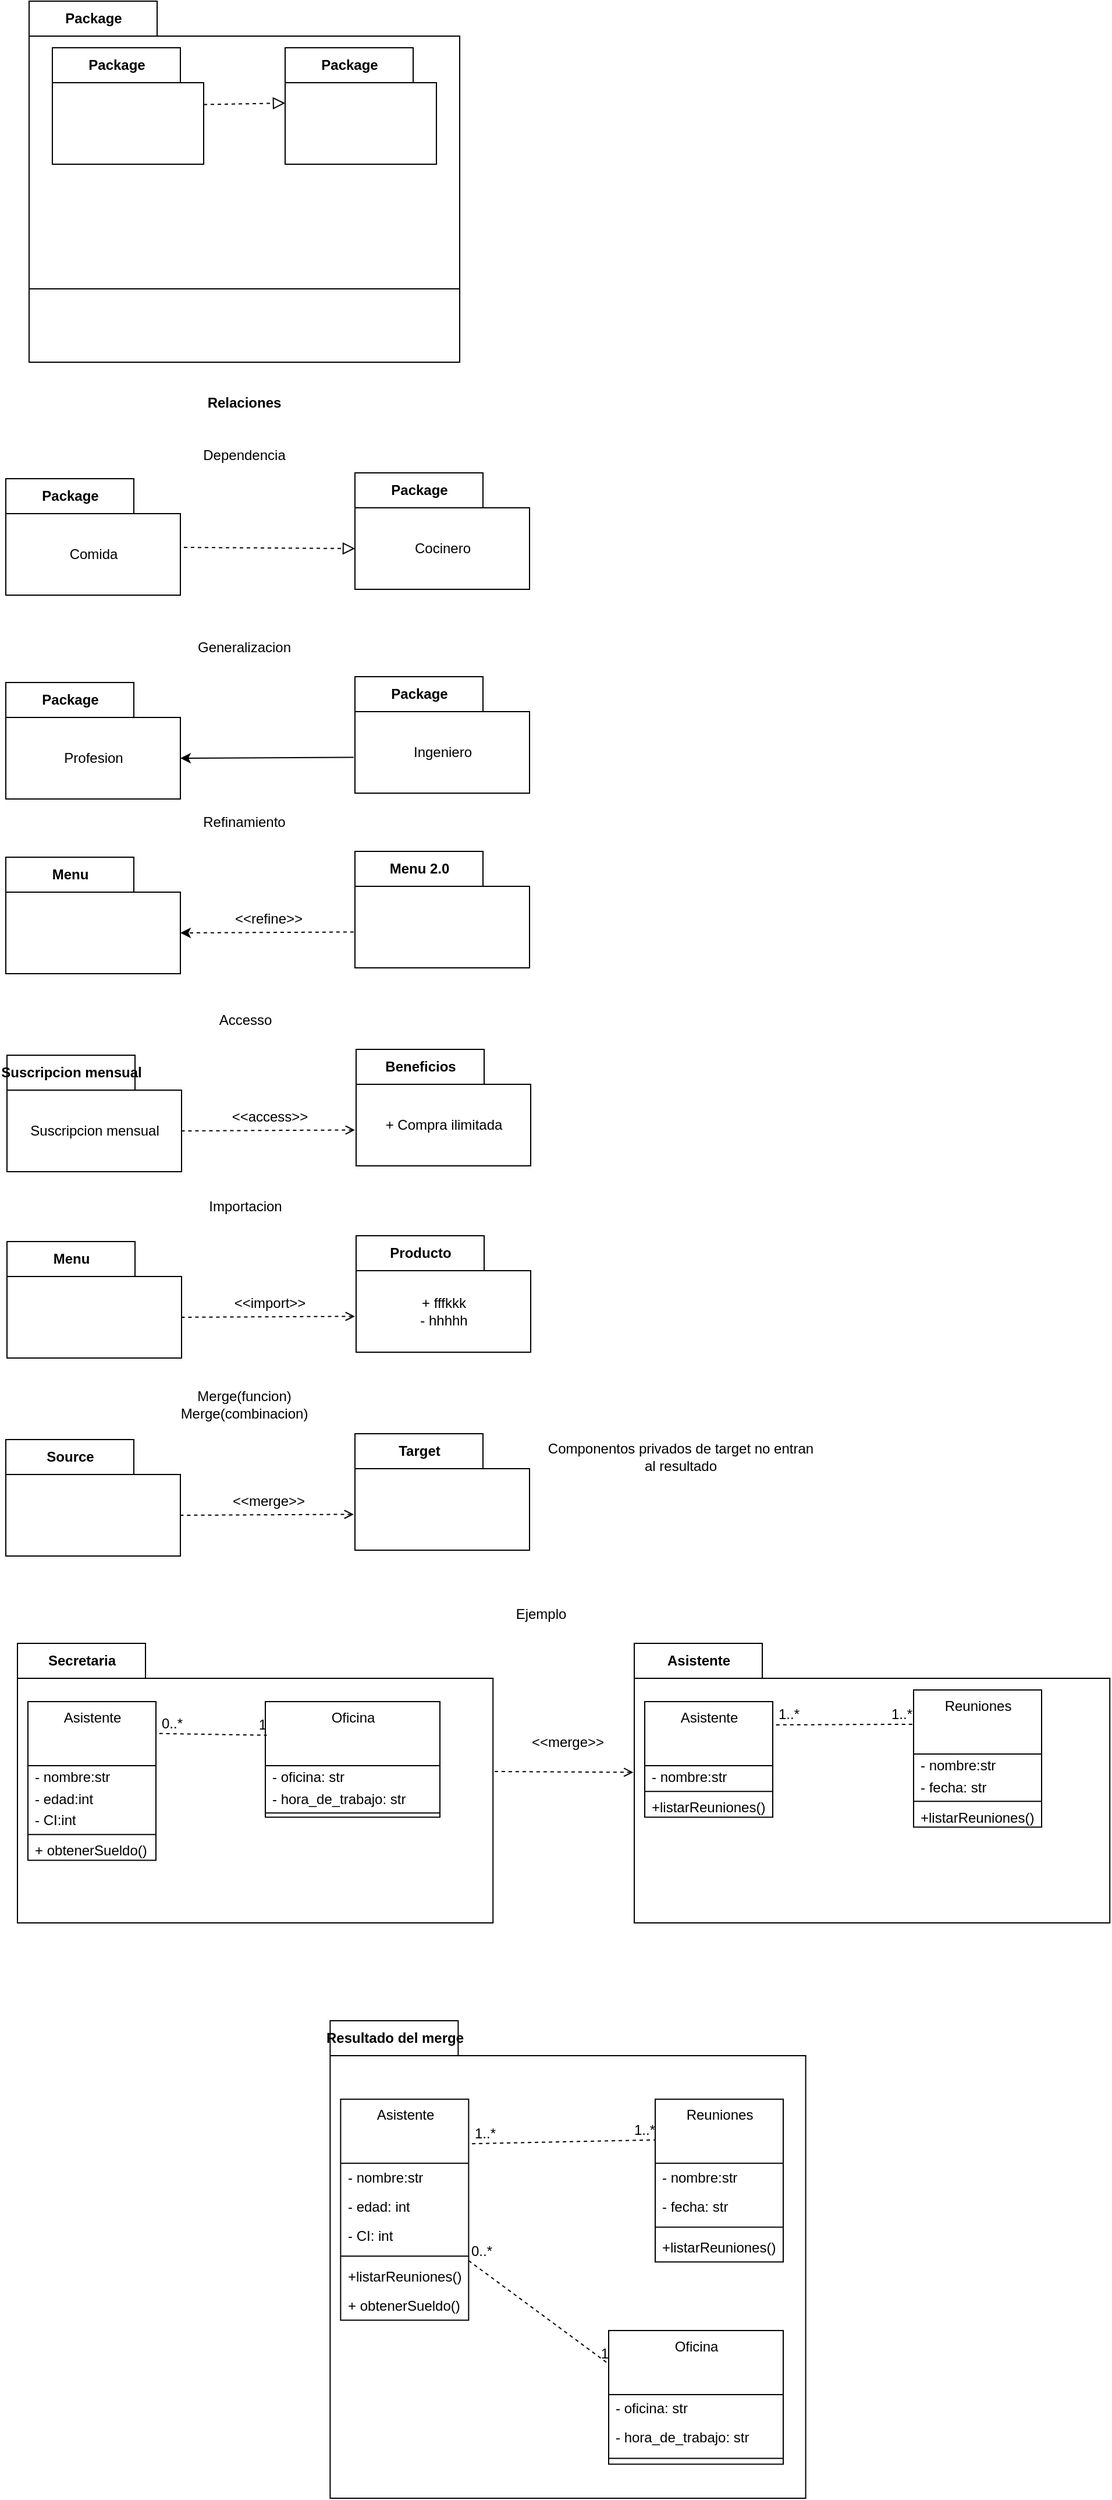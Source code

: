 <mxfile>
    <diagram id="7uJ6zBn5PQS6PCVZArLe" name="Page-1">
        <mxGraphModel dx="1143" dy="1100" grid="1" gridSize="10" guides="1" tooltips="1" connect="1" arrows="1" fold="1" page="1" pageScale="1" pageWidth="827" pageHeight="1169" background="#ffffff" math="0" shadow="0">
            <root>
                <mxCell id="0"/>
                <mxCell id="1" parent="0"/>
                <mxCell id="2" value="Package" style="shape=folder;fontStyle=1;tabWidth=110;tabHeight=30;tabPosition=left;html=1;boundedLbl=1;labelInHeader=1;container=1;collapsible=0;fillColor=#FFFFFF;fontColor=#000000;strokeColor=#000000;" vertex="1" parent="1">
                    <mxGeometry x="60" y="20" width="370" height="310" as="geometry"/>
                </mxCell>
                <mxCell id="3" value="" style="html=1;strokeColor=#000000;resizeWidth=1;resizeHeight=1;fillColor=none;part=1;connectable=0;allowArrows=0;deletable=0;" vertex="1" parent="2">
                    <mxGeometry width="370.0" height="217" relative="1" as="geometry">
                        <mxPoint y="30" as="offset"/>
                    </mxGeometry>
                </mxCell>
                <mxCell id="4" value="Package" style="shape=folder;fontStyle=1;tabWidth=110;tabHeight=30;tabPosition=left;html=1;boundedLbl=1;labelInHeader=1;container=1;collapsible=0;fillColor=#FFFFFF;fontColor=#000000;strokeColor=#000000;" vertex="1" parent="2">
                    <mxGeometry x="20" y="40" width="130" height="100" as="geometry"/>
                </mxCell>
                <mxCell id="5" value="" style="html=1;strokeColor=#000000;resizeWidth=1;resizeHeight=1;fillColor=none;part=1;connectable=0;allowArrows=0;deletable=0;" vertex="1" parent="4">
                    <mxGeometry width="130.0" height="70" relative="1" as="geometry">
                        <mxPoint y="30" as="offset"/>
                    </mxGeometry>
                </mxCell>
                <mxCell id="6" value="Package" style="shape=folder;fontStyle=1;tabWidth=110;tabHeight=30;tabPosition=left;html=1;boundedLbl=1;labelInHeader=1;container=1;collapsible=0;fillColor=#FFFFFF;fontColor=#000000;strokeColor=#000000;" vertex="1" parent="2">
                    <mxGeometry x="220" y="40" width="130" height="100" as="geometry"/>
                </mxCell>
                <mxCell id="7" value="" style="html=1;strokeColor=#000000;resizeWidth=1;resizeHeight=1;fillColor=none;part=1;connectable=0;allowArrows=0;deletable=0;" vertex="1" parent="6">
                    <mxGeometry width="130.0" height="70" relative="1" as="geometry">
                        <mxPoint y="30" as="offset"/>
                    </mxGeometry>
                </mxCell>
                <mxCell id="10" value="" style="endArrow=block;startArrow=none;endFill=0;startFill=0;endSize=8;html=1;verticalAlign=bottom;dashed=1;labelBackgroundColor=none;fontColor=#000000;strokeColor=#000000;entryX=0;entryY=0;entryDx=0;entryDy=47.5;entryPerimeter=0;" edge="1" parent="2" source="4" target="6">
                    <mxGeometry width="160" relative="1" as="geometry">
                        <mxPoint x="240" y="260" as="sourcePoint"/>
                        <mxPoint x="400" y="260" as="targetPoint"/>
                    </mxGeometry>
                </mxCell>
                <mxCell id="18" value="Relaciones" style="text;html=1;strokeColor=none;fillColor=none;align=center;verticalAlign=middle;whiteSpace=wrap;rounded=0;fontColor=#000000;fontStyle=1" vertex="1" parent="1">
                    <mxGeometry x="215" y="350" width="60" height="30" as="geometry"/>
                </mxCell>
                <mxCell id="20" value="Dependencia" style="text;html=1;strokeColor=none;fillColor=none;align=center;verticalAlign=middle;whiteSpace=wrap;rounded=0;fontColor=#000000;" vertex="1" parent="1">
                    <mxGeometry x="215" y="395" width="60" height="30" as="geometry"/>
                </mxCell>
                <mxCell id="21" value="Package" style="shape=folder;fontStyle=1;tabWidth=110;tabHeight=30;tabPosition=left;html=1;boundedLbl=1;labelInHeader=1;container=1;collapsible=0;strokeColor=#000000;fontColor=#000000;fillColor=#FFFFFF;" vertex="1" parent="1">
                    <mxGeometry x="40" y="430" width="150" height="100" as="geometry"/>
                </mxCell>
                <mxCell id="22" value="Comida" style="html=1;strokeColor=none;resizeWidth=1;resizeHeight=1;fillColor=none;part=1;connectable=0;allowArrows=0;deletable=0;fontColor=#000000;" vertex="1" parent="21">
                    <mxGeometry width="150" height="70" relative="1" as="geometry">
                        <mxPoint y="30" as="offset"/>
                    </mxGeometry>
                </mxCell>
                <mxCell id="23" value="Package" style="shape=folder;fontStyle=1;tabWidth=110;tabHeight=30;tabPosition=left;html=1;boundedLbl=1;labelInHeader=1;container=1;collapsible=0;strokeColor=#000000;fontColor=#000000;fillColor=#FFFFFF;" vertex="1" parent="1">
                    <mxGeometry x="340" y="425" width="150" height="100" as="geometry"/>
                </mxCell>
                <mxCell id="24" value="Cocinero" style="html=1;strokeColor=none;resizeWidth=1;resizeHeight=1;fillColor=none;part=1;connectable=0;allowArrows=0;deletable=0;fontColor=#000000;" vertex="1" parent="23">
                    <mxGeometry width="150" height="70" relative="1" as="geometry">
                        <mxPoint y="30" as="offset"/>
                    </mxGeometry>
                </mxCell>
                <mxCell id="25" value="" style="endArrow=block;startArrow=none;endFill=0;startFill=0;endSize=8;html=1;verticalAlign=bottom;dashed=1;labelBackgroundColor=none;fontColor=#000000;strokeColor=#000000;entryX=0;entryY=0;entryDx=0;entryDy=65;entryPerimeter=0;exitX=1.02;exitY=0.59;exitDx=0;exitDy=0;exitPerimeter=0;" edge="1" parent="1" source="21" target="23">
                    <mxGeometry width="160" relative="1" as="geometry">
                        <mxPoint x="220" y="118.796" as="sourcePoint"/>
                        <mxPoint x="290" y="117.5" as="targetPoint"/>
                    </mxGeometry>
                </mxCell>
                <mxCell id="26" value="Package" style="shape=folder;fontStyle=1;tabWidth=110;tabHeight=30;tabPosition=left;html=1;boundedLbl=1;labelInHeader=1;container=1;collapsible=0;strokeColor=#000000;fontColor=#000000;fillColor=#FFFFFF;" vertex="1" parent="1">
                    <mxGeometry x="40" y="605" width="150" height="100" as="geometry"/>
                </mxCell>
                <mxCell id="27" value="Profesion" style="html=1;strokeColor=none;resizeWidth=1;resizeHeight=1;fillColor=none;part=1;connectable=0;allowArrows=0;deletable=0;fontColor=#000000;" vertex="1" parent="26">
                    <mxGeometry width="150" height="70" relative="1" as="geometry">
                        <mxPoint y="30" as="offset"/>
                    </mxGeometry>
                </mxCell>
                <mxCell id="28" value="Package" style="shape=folder;fontStyle=1;tabWidth=110;tabHeight=30;tabPosition=left;html=1;boundedLbl=1;labelInHeader=1;container=1;collapsible=0;strokeColor=#000000;fontColor=#000000;fillColor=#FFFFFF;" vertex="1" parent="1">
                    <mxGeometry x="340" y="600" width="150" height="100" as="geometry"/>
                </mxCell>
                <mxCell id="29" value="Ingeniero" style="html=1;strokeColor=none;resizeWidth=1;resizeHeight=1;fillColor=none;part=1;connectable=0;allowArrows=0;deletable=0;fontColor=#000000;" vertex="1" parent="28">
                    <mxGeometry width="150" height="70" relative="1" as="geometry">
                        <mxPoint y="30" as="offset"/>
                    </mxGeometry>
                </mxCell>
                <mxCell id="31" value="Generalizacion" style="text;html=1;strokeColor=none;fillColor=none;align=center;verticalAlign=middle;whiteSpace=wrap;rounded=0;fontColor=#000000;" vertex="1" parent="1">
                    <mxGeometry x="215" y="560" width="60" height="30" as="geometry"/>
                </mxCell>
                <mxCell id="32" value="" style="endArrow=classic;html=1;strokeColor=#000000;fontColor=#000000;entryX=0;entryY=0;entryDx=150;entryDy=65;entryPerimeter=0;exitX=-0.007;exitY=0.692;exitDx=0;exitDy=0;exitPerimeter=0;endFill=1;" edge="1" parent="1" source="28" target="26">
                    <mxGeometry width="50" height="50" relative="1" as="geometry">
                        <mxPoint x="260" y="790" as="sourcePoint"/>
                        <mxPoint x="310" y="740" as="targetPoint"/>
                    </mxGeometry>
                </mxCell>
                <mxCell id="33" value="Menu" style="shape=folder;fontStyle=1;tabWidth=110;tabHeight=30;tabPosition=left;html=1;boundedLbl=1;labelInHeader=1;container=1;collapsible=0;strokeColor=#000000;fontColor=#000000;fillColor=#FFFFFF;" vertex="1" parent="1">
                    <mxGeometry x="40" y="755" width="150" height="100" as="geometry"/>
                </mxCell>
                <mxCell id="34" value="" style="html=1;strokeColor=none;resizeWidth=1;resizeHeight=1;fillColor=none;part=1;connectable=0;allowArrows=0;deletable=0;fontColor=#000000;" vertex="1" parent="33">
                    <mxGeometry width="150" height="70" relative="1" as="geometry">
                        <mxPoint y="30" as="offset"/>
                    </mxGeometry>
                </mxCell>
                <mxCell id="35" value="Menu 2.0" style="shape=folder;fontStyle=1;tabWidth=110;tabHeight=30;tabPosition=left;html=1;boundedLbl=1;labelInHeader=1;container=1;collapsible=0;strokeColor=#000000;fontColor=#000000;fillColor=#FFFFFF;" vertex="1" parent="1">
                    <mxGeometry x="340" y="750" width="150" height="100" as="geometry"/>
                </mxCell>
                <mxCell id="36" value="" style="html=1;strokeColor=none;resizeWidth=1;resizeHeight=1;fillColor=none;part=1;connectable=0;allowArrows=0;deletable=0;fontColor=#000000;" vertex="1" parent="35">
                    <mxGeometry width="150" height="70" relative="1" as="geometry">
                        <mxPoint y="30" as="offset"/>
                    </mxGeometry>
                </mxCell>
                <mxCell id="37" value="Refinamiento" style="text;html=1;strokeColor=none;fillColor=none;align=center;verticalAlign=middle;whiteSpace=wrap;rounded=0;fontColor=#000000;" vertex="1" parent="1">
                    <mxGeometry x="215" y="710" width="60" height="30" as="geometry"/>
                </mxCell>
                <mxCell id="38" value="" style="endArrow=classic;html=1;strokeColor=#000000;fontColor=#000000;entryX=0;entryY=0;entryDx=150;entryDy=65;entryPerimeter=0;exitX=-0.007;exitY=0.692;exitDx=0;exitDy=0;exitPerimeter=0;endFill=1;dashed=1;" edge="1" parent="1" source="35" target="33">
                    <mxGeometry width="50" height="50" relative="1" as="geometry">
                        <mxPoint x="260" y="940" as="sourcePoint"/>
                        <mxPoint x="310" y="890" as="targetPoint"/>
                    </mxGeometry>
                </mxCell>
                <mxCell id="39" value="&amp;lt;&amp;lt;refine&amp;gt;&amp;gt;" style="text;html=1;strokeColor=none;fillColor=none;align=center;verticalAlign=middle;whiteSpace=wrap;rounded=0;fontColor=#000000;" vertex="1" parent="1">
                    <mxGeometry x="236" y="793" width="60" height="30" as="geometry"/>
                </mxCell>
                <mxCell id="40" value="Suscripcion mensual" style="shape=folder;fontStyle=1;tabWidth=110;tabHeight=30;tabPosition=left;html=1;boundedLbl=1;labelInHeader=1;container=1;collapsible=0;strokeColor=#000000;fontColor=#000000;fillColor=#FFFFFF;" vertex="1" parent="1">
                    <mxGeometry x="41" y="925" width="150" height="100" as="geometry"/>
                </mxCell>
                <mxCell id="41" value="Suscripcion mensual" style="html=1;strokeColor=none;resizeWidth=1;resizeHeight=1;fillColor=none;part=1;connectable=0;allowArrows=0;deletable=0;fontColor=#000000;" vertex="1" parent="40">
                    <mxGeometry width="150" height="70" relative="1" as="geometry">
                        <mxPoint y="30" as="offset"/>
                    </mxGeometry>
                </mxCell>
                <mxCell id="42" value="Beneficios" style="shape=folder;fontStyle=1;tabWidth=110;tabHeight=30;tabPosition=left;html=1;boundedLbl=1;labelInHeader=1;container=1;collapsible=0;strokeColor=#000000;fontColor=#000000;fillColor=#FFFFFF;" vertex="1" parent="1">
                    <mxGeometry x="341" y="920" width="150" height="100" as="geometry"/>
                </mxCell>
                <mxCell id="43" value="+ Compra ilimitada" style="html=1;strokeColor=none;resizeWidth=1;resizeHeight=1;fillColor=none;part=1;connectable=0;allowArrows=0;deletable=0;fontColor=#000000;" vertex="1" parent="42">
                    <mxGeometry width="150" height="70" relative="1" as="geometry">
                        <mxPoint y="30" as="offset"/>
                    </mxGeometry>
                </mxCell>
                <mxCell id="44" value="Accesso" style="text;html=1;strokeColor=none;fillColor=none;align=center;verticalAlign=middle;whiteSpace=wrap;rounded=0;fontColor=#000000;" vertex="1" parent="1">
                    <mxGeometry x="216" y="880" width="60" height="30" as="geometry"/>
                </mxCell>
                <mxCell id="45" value="" style="endArrow=none;html=1;strokeColor=#000000;fontColor=#000000;entryX=0;entryY=0;entryDx=150;entryDy=65;entryPerimeter=0;exitX=-0.007;exitY=0.692;exitDx=0;exitDy=0;exitPerimeter=0;endFill=0;dashed=1;startArrow=open;startFill=0;" edge="1" parent="1" source="42" target="40">
                    <mxGeometry width="50" height="50" relative="1" as="geometry">
                        <mxPoint x="261" y="1110" as="sourcePoint"/>
                        <mxPoint x="311" y="1060" as="targetPoint"/>
                    </mxGeometry>
                </mxCell>
                <mxCell id="46" value="&amp;lt;&amp;lt;access&amp;gt;&amp;gt;" style="text;html=1;strokeColor=none;fillColor=none;align=center;verticalAlign=middle;whiteSpace=wrap;rounded=0;fontColor=#000000;" vertex="1" parent="1">
                    <mxGeometry x="237" y="963" width="60" height="30" as="geometry"/>
                </mxCell>
                <mxCell id="49" value="Menu" style="shape=folder;fontStyle=1;tabWidth=110;tabHeight=30;tabPosition=left;html=1;boundedLbl=1;labelInHeader=1;container=1;collapsible=0;strokeColor=#000000;fontColor=#000000;fillColor=#FFFFFF;" vertex="1" parent="1">
                    <mxGeometry x="41" y="1085" width="150" height="100" as="geometry"/>
                </mxCell>
                <mxCell id="50" value="" style="html=1;strokeColor=none;resizeWidth=1;resizeHeight=1;fillColor=none;part=1;connectable=0;allowArrows=0;deletable=0;fontColor=#000000;" vertex="1" parent="49">
                    <mxGeometry width="150" height="70" relative="1" as="geometry">
                        <mxPoint y="30" as="offset"/>
                    </mxGeometry>
                </mxCell>
                <mxCell id="51" value="Producto" style="shape=folder;fontStyle=1;tabWidth=110;tabHeight=30;tabPosition=left;html=1;boundedLbl=1;labelInHeader=1;container=1;collapsible=0;strokeColor=#000000;fontColor=#000000;fillColor=#FFFFFF;" vertex="1" parent="1">
                    <mxGeometry x="341" y="1080" width="150" height="100" as="geometry"/>
                </mxCell>
                <mxCell id="52" value="+ fffkkk&lt;br&gt;- hhhhh" style="html=1;strokeColor=none;resizeWidth=1;resizeHeight=1;fillColor=none;part=1;connectable=0;allowArrows=0;deletable=0;fontColor=#000000;" vertex="1" parent="51">
                    <mxGeometry width="150" height="70" relative="1" as="geometry">
                        <mxPoint y="30" as="offset"/>
                    </mxGeometry>
                </mxCell>
                <mxCell id="53" value="Importacion" style="text;html=1;strokeColor=none;fillColor=none;align=center;verticalAlign=middle;whiteSpace=wrap;rounded=0;fontColor=#000000;" vertex="1" parent="1">
                    <mxGeometry x="216" y="1040" width="60" height="30" as="geometry"/>
                </mxCell>
                <mxCell id="54" value="" style="endArrow=none;html=1;strokeColor=#000000;fontColor=#000000;entryX=0;entryY=0;entryDx=150;entryDy=65;entryPerimeter=0;exitX=-0.007;exitY=0.692;exitDx=0;exitDy=0;exitPerimeter=0;endFill=0;dashed=1;startArrow=open;startFill=0;" edge="1" parent="1" source="51" target="49">
                    <mxGeometry width="50" height="50" relative="1" as="geometry">
                        <mxPoint x="261" y="1270" as="sourcePoint"/>
                        <mxPoint x="311" y="1220" as="targetPoint"/>
                    </mxGeometry>
                </mxCell>
                <mxCell id="55" value="&amp;lt;&amp;lt;import&amp;gt;&amp;gt;" style="text;html=1;strokeColor=none;fillColor=none;align=center;verticalAlign=middle;whiteSpace=wrap;rounded=0;fontColor=#000000;" vertex="1" parent="1">
                    <mxGeometry x="237" y="1123" width="60" height="30" as="geometry"/>
                </mxCell>
                <mxCell id="56" value="Source" style="shape=folder;fontStyle=1;tabWidth=110;tabHeight=30;tabPosition=left;html=1;boundedLbl=1;labelInHeader=1;container=1;collapsible=0;strokeColor=#000000;fontColor=#000000;fillColor=#FFFFFF;" vertex="1" parent="1">
                    <mxGeometry x="40" y="1255" width="150" height="100" as="geometry"/>
                </mxCell>
                <mxCell id="57" value="" style="html=1;strokeColor=none;resizeWidth=1;resizeHeight=1;fillColor=none;part=1;connectable=0;allowArrows=0;deletable=0;fontColor=#000000;" vertex="1" parent="56">
                    <mxGeometry width="150" height="70" relative="1" as="geometry">
                        <mxPoint y="30" as="offset"/>
                    </mxGeometry>
                </mxCell>
                <mxCell id="58" value="Target" style="shape=folder;fontStyle=1;tabWidth=110;tabHeight=30;tabPosition=left;html=1;boundedLbl=1;labelInHeader=1;container=1;collapsible=0;strokeColor=#000000;fontColor=#000000;fillColor=#FFFFFF;" vertex="1" parent="1">
                    <mxGeometry x="340" y="1250" width="150" height="100" as="geometry"/>
                </mxCell>
                <mxCell id="59" value="" style="html=1;strokeColor=none;resizeWidth=1;resizeHeight=1;fillColor=none;part=1;connectable=0;allowArrows=0;deletable=0;fontColor=#000000;" vertex="1" parent="58">
                    <mxGeometry width="150" height="70" relative="1" as="geometry">
                        <mxPoint y="30" as="offset"/>
                    </mxGeometry>
                </mxCell>
                <mxCell id="60" value="Merge(funcion)&lt;br&gt;Merge(combinacion)" style="text;html=1;strokeColor=none;fillColor=none;align=center;verticalAlign=middle;whiteSpace=wrap;rounded=0;fontColor=#000000;" vertex="1" parent="1">
                    <mxGeometry x="215" y="1210" width="60" height="30" as="geometry"/>
                </mxCell>
                <mxCell id="61" value="" style="endArrow=none;html=1;strokeColor=#000000;fontColor=#000000;entryX=0;entryY=0;entryDx=150;entryDy=65;entryPerimeter=0;exitX=-0.007;exitY=0.692;exitDx=0;exitDy=0;exitPerimeter=0;endFill=0;dashed=1;startArrow=open;startFill=0;" edge="1" parent="1" source="58" target="56">
                    <mxGeometry width="50" height="50" relative="1" as="geometry">
                        <mxPoint x="260" y="1440" as="sourcePoint"/>
                        <mxPoint x="310" y="1390" as="targetPoint"/>
                    </mxGeometry>
                </mxCell>
                <mxCell id="62" value="&amp;lt;&amp;lt;merge&amp;gt;&amp;gt;" style="text;html=1;strokeColor=none;fillColor=none;align=center;verticalAlign=middle;whiteSpace=wrap;rounded=0;fontColor=#000000;" vertex="1" parent="1">
                    <mxGeometry x="236" y="1293" width="60" height="30" as="geometry"/>
                </mxCell>
                <mxCell id="63" value="Secretaria" style="shape=folder;fontStyle=1;tabWidth=110;tabHeight=30;tabPosition=left;html=1;boundedLbl=1;labelInHeader=1;container=1;collapsible=0;strokeColor=#000000;fontColor=#000000;fillColor=#FFFFFF;" vertex="1" parent="1">
                    <mxGeometry x="50" y="1430" width="408.62" height="240" as="geometry"/>
                </mxCell>
                <mxCell id="64" value="" style="html=1;strokeColor=none;resizeWidth=1;resizeHeight=1;fillColor=none;part=1;connectable=0;allowArrows=0;deletable=0;fontColor=#000000;" vertex="1" parent="63">
                    <mxGeometry width="370.002" height="168" relative="1" as="geometry">
                        <mxPoint y="30" as="offset"/>
                    </mxGeometry>
                </mxCell>
                <mxCell id="67" value="Asistente" style="swimlane;fontStyle=0;align=center;verticalAlign=top;childLayout=stackLayout;horizontal=1;startSize=55;horizontalStack=0;resizeParent=1;resizeParentMax=0;resizeLast=0;collapsible=0;marginBottom=0;html=1;strokeColor=#000000;fontColor=#000000;fillColor=#FFFFFF;" vertex="1" parent="63">
                    <mxGeometry x="9.0" y="49.999" width="110.001" height="136.231" as="geometry"/>
                </mxCell>
                <mxCell id="68" value="- nombre:str" style="text;html=1;strokeColor=none;fillColor=none;align=left;verticalAlign=middle;spacingLeft=4;spacingRight=4;overflow=hidden;rotatable=0;points=[[0,0.5],[1,0.5]];portConstraint=eastwest;fontColor=#000000;" vertex="1" parent="67">
                    <mxGeometry y="55" width="110.001" height="18.462" as="geometry"/>
                </mxCell>
                <mxCell id="69" value="- edad:int" style="text;html=1;strokeColor=none;fillColor=none;align=left;verticalAlign=middle;spacingLeft=4;spacingRight=4;overflow=hidden;rotatable=0;points=[[0,0.5],[1,0.5]];portConstraint=eastwest;fontColor=#000000;" vertex="1" parent="67">
                    <mxGeometry y="73.462" width="110.001" height="18.462" as="geometry"/>
                </mxCell>
                <mxCell id="70" value="- CI:int" style="text;html=1;strokeColor=none;fillColor=none;align=left;verticalAlign=middle;spacingLeft=4;spacingRight=4;overflow=hidden;rotatable=0;points=[[0,0.5],[1,0.5]];portConstraint=eastwest;fontColor=#000000;" vertex="1" parent="67">
                    <mxGeometry y="91.923" width="110.001" height="18.462" as="geometry"/>
                </mxCell>
                <mxCell id="72" value="" style="line;strokeWidth=1;fillColor=none;align=left;verticalAlign=middle;spacingTop=-1;spacingLeft=3;spacingRight=3;rotatable=0;labelPosition=right;points=[];portConstraint=eastwest;strokeColor=#000000;fontColor=#000000;" vertex="1" parent="67">
                    <mxGeometry y="110.385" width="110.001" height="7.385" as="geometry"/>
                </mxCell>
                <mxCell id="74" value="+ obtenerSueldo()" style="text;html=1;strokeColor=none;fillColor=none;align=left;verticalAlign=middle;spacingLeft=4;spacingRight=4;overflow=hidden;rotatable=0;points=[[0,0.5],[1,0.5]];portConstraint=eastwest;fontColor=#000000;" vertex="1" parent="67">
                    <mxGeometry y="117.769" width="110.001" height="18.462" as="geometry"/>
                </mxCell>
                <mxCell id="75" value="Oficina" style="swimlane;fontStyle=0;align=center;verticalAlign=top;childLayout=stackLayout;horizontal=1;startSize=55;horizontalStack=0;resizeParent=1;resizeParentMax=0;resizeLast=0;collapsible=0;marginBottom=0;html=1;strokeColor=#000000;fontColor=#000000;fillColor=#FFFFFF;" vertex="1" parent="63">
                    <mxGeometry x="213.001" y="49.999" width="150.001" height="99.308" as="geometry"/>
                </mxCell>
                <mxCell id="76" value="- oficina: str" style="text;html=1;strokeColor=none;fillColor=none;align=left;verticalAlign=middle;spacingLeft=4;spacingRight=4;overflow=hidden;rotatable=0;points=[[0,0.5],[1,0.5]];portConstraint=eastwest;fontColor=#000000;" vertex="1" parent="75">
                    <mxGeometry y="55" width="150.001" height="18.462" as="geometry"/>
                </mxCell>
                <mxCell id="77" value="- hora_de_trabajo: str" style="text;html=1;strokeColor=none;fillColor=none;align=left;verticalAlign=middle;spacingLeft=4;spacingRight=4;overflow=hidden;rotatable=0;points=[[0,0.5],[1,0.5]];portConstraint=eastwest;fontColor=#000000;" vertex="1" parent="75">
                    <mxGeometry y="73.462" width="150.001" height="18.462" as="geometry"/>
                </mxCell>
                <mxCell id="79" value="" style="line;strokeWidth=1;fillColor=none;align=left;verticalAlign=middle;spacingTop=-1;spacingLeft=3;spacingRight=3;rotatable=0;labelPosition=right;points=[];portConstraint=eastwest;strokeColor=#000000;fontColor=#000000;" vertex="1" parent="75">
                    <mxGeometry y="91.923" width="150.001" height="7.385" as="geometry"/>
                </mxCell>
                <mxCell id="82" value="" style="endArrow=none;html=1;rounded=0;align=center;verticalAlign=top;endFill=0;labelBackgroundColor=none;dashed=1;strokeColor=#000000;fontColor=#000000;exitX=1.026;exitY=0.201;exitDx=0;exitDy=0;exitPerimeter=0;entryX=0.008;entryY=0.291;entryDx=0;entryDy=0;entryPerimeter=0;" edge="1" parent="63" source="67" target="75">
                    <mxGeometry relative="1" as="geometry">
                        <mxPoint x="210.001" y="96" as="sourcePoint"/>
                        <mxPoint x="370.002" y="96" as="targetPoint"/>
                    </mxGeometry>
                </mxCell>
                <mxCell id="83" value="0..*" style="resizable=0;html=1;align=left;verticalAlign=bottom;labelBackgroundColor=none;strokeColor=#000000;fontColor=#000000;fillColor=#FFFFFF;" connectable="0" vertex="1" parent="82">
                    <mxGeometry x="-1" relative="1" as="geometry"/>
                </mxCell>
                <mxCell id="85" value="1" style="resizable=0;html=1;align=right;verticalAlign=bottom;labelBackgroundColor=none;strokeColor=#000000;fontColor=#000000;fillColor=#FFFFFF;" connectable="0" vertex="1" parent="82">
                    <mxGeometry x="1" relative="1" as="geometry"/>
                </mxCell>
                <mxCell id="65" value="Componentos privados de target no entran al resultado" style="text;html=1;strokeColor=none;fillColor=none;align=center;verticalAlign=middle;whiteSpace=wrap;rounded=0;fontColor=#000000;" vertex="1" parent="1">
                    <mxGeometry x="500" y="1255" width="240" height="30" as="geometry"/>
                </mxCell>
                <mxCell id="66" value="Ejemplo" style="text;html=1;strokeColor=none;fillColor=none;align=center;verticalAlign=middle;whiteSpace=wrap;rounded=0;fontColor=#000000;" vertex="1" parent="1">
                    <mxGeometry x="470" y="1390" width="60" height="30" as="geometry"/>
                </mxCell>
                <mxCell id="86" value="Asistente" style="shape=folder;fontStyle=1;tabWidth=110;tabHeight=30;tabPosition=left;html=1;boundedLbl=1;labelInHeader=1;container=1;collapsible=0;strokeColor=#000000;fontColor=#000000;fillColor=#FFFFFF;" vertex="1" parent="1">
                    <mxGeometry x="580" y="1430" width="408.62" height="240" as="geometry"/>
                </mxCell>
                <mxCell id="87" value="" style="html=1;strokeColor=none;resizeWidth=1;resizeHeight=1;fillColor=none;part=1;connectable=0;allowArrows=0;deletable=0;fontColor=#000000;" vertex="1" parent="86">
                    <mxGeometry width="370.002" height="168" relative="1" as="geometry">
                        <mxPoint y="30" as="offset"/>
                    </mxGeometry>
                </mxCell>
                <mxCell id="88" value="Asistente" style="swimlane;fontStyle=0;align=center;verticalAlign=top;childLayout=stackLayout;horizontal=1;startSize=55;horizontalStack=0;resizeParent=1;resizeParentMax=0;resizeLast=0;collapsible=0;marginBottom=0;html=1;strokeColor=#000000;fontColor=#000000;fillColor=#FFFFFF;" vertex="1" parent="86">
                    <mxGeometry x="9.0" y="49.999" width="110.001" height="99.308" as="geometry"/>
                </mxCell>
                <mxCell id="89" value="- nombre:str" style="text;html=1;strokeColor=none;fillColor=none;align=left;verticalAlign=middle;spacingLeft=4;spacingRight=4;overflow=hidden;rotatable=0;points=[[0,0.5],[1,0.5]];portConstraint=eastwest;fontColor=#000000;" vertex="1" parent="88">
                    <mxGeometry y="55" width="110.001" height="18.462" as="geometry"/>
                </mxCell>
                <mxCell id="92" value="" style="line;strokeWidth=1;fillColor=none;align=left;verticalAlign=middle;spacingTop=-1;spacingLeft=3;spacingRight=3;rotatable=0;labelPosition=right;points=[];portConstraint=eastwest;strokeColor=#000000;fontColor=#000000;" vertex="1" parent="88">
                    <mxGeometry y="73.462" width="110.001" height="7.385" as="geometry"/>
                </mxCell>
                <mxCell id="93" value="+listarReuniones()" style="text;html=1;strokeColor=none;fillColor=none;align=left;verticalAlign=middle;spacingLeft=4;spacingRight=4;overflow=hidden;rotatable=0;points=[[0,0.5],[1,0.5]];portConstraint=eastwest;fontColor=#000000;" vertex="1" parent="88">
                    <mxGeometry y="80.846" width="110.001" height="18.462" as="geometry"/>
                </mxCell>
                <mxCell id="98" value="" style="endArrow=none;html=1;rounded=0;align=center;verticalAlign=top;endFill=0;labelBackgroundColor=none;dashed=1;strokeColor=#000000;fontColor=#000000;exitX=1.026;exitY=0.201;exitDx=0;exitDy=0;exitPerimeter=0;entryX=0;entryY=0.25;entryDx=0;entryDy=0;" edge="1" parent="86" source="88" target="103">
                    <mxGeometry relative="1" as="geometry">
                        <mxPoint x="210.001" y="96" as="sourcePoint"/>
                        <mxPoint x="214.201" y="78.897" as="targetPoint"/>
                    </mxGeometry>
                </mxCell>
                <mxCell id="99" value="1..*" style="resizable=0;html=1;align=left;verticalAlign=bottom;labelBackgroundColor=none;strokeColor=#000000;fontColor=#000000;fillColor=#FFFFFF;" connectable="0" vertex="1" parent="98">
                    <mxGeometry x="-1" relative="1" as="geometry"/>
                </mxCell>
                <mxCell id="100" value="1..*" style="resizable=0;html=1;align=right;verticalAlign=bottom;labelBackgroundColor=none;strokeColor=#000000;fontColor=#000000;fillColor=#FFFFFF;" connectable="0" vertex="1" parent="98">
                    <mxGeometry x="1" relative="1" as="geometry"/>
                </mxCell>
                <mxCell id="103" value="Reuniones" style="swimlane;fontStyle=0;align=center;verticalAlign=top;childLayout=stackLayout;horizontal=1;startSize=55;horizontalStack=0;resizeParent=1;resizeParentMax=0;resizeLast=0;collapsible=0;marginBottom=0;html=1;strokeColor=#000000;fontColor=#000000;fillColor=#FFFFFF;" vertex="1" parent="86">
                    <mxGeometry x="240.0" y="39.999" width="110.001" height="117.769" as="geometry"/>
                </mxCell>
                <mxCell id="104" value="- nombre:str" style="text;html=1;strokeColor=none;fillColor=none;align=left;verticalAlign=middle;spacingLeft=4;spacingRight=4;overflow=hidden;rotatable=0;points=[[0,0.5],[1,0.5]];portConstraint=eastwest;fontColor=#000000;" vertex="1" parent="103">
                    <mxGeometry y="55" width="110.001" height="18.462" as="geometry"/>
                </mxCell>
                <mxCell id="107" value="- fecha: str" style="text;html=1;strokeColor=none;fillColor=none;align=left;verticalAlign=middle;spacingLeft=4;spacingRight=4;overflow=hidden;rotatable=0;points=[[0,0.5],[1,0.5]];portConstraint=eastwest;fontColor=#000000;" vertex="1" parent="103">
                    <mxGeometry y="73.462" width="110.001" height="18.462" as="geometry"/>
                </mxCell>
                <mxCell id="105" value="" style="line;strokeWidth=1;fillColor=none;align=left;verticalAlign=middle;spacingTop=-1;spacingLeft=3;spacingRight=3;rotatable=0;labelPosition=right;points=[];portConstraint=eastwest;strokeColor=#000000;fontColor=#000000;" vertex="1" parent="103">
                    <mxGeometry y="91.923" width="110.001" height="7.385" as="geometry"/>
                </mxCell>
                <mxCell id="106" value="+listarReuniones()" style="text;html=1;strokeColor=none;fillColor=none;align=left;verticalAlign=middle;spacingLeft=4;spacingRight=4;overflow=hidden;rotatable=0;points=[[0,0.5],[1,0.5]];portConstraint=eastwest;fontColor=#000000;" vertex="1" parent="103">
                    <mxGeometry y="99.308" width="110.001" height="18.462" as="geometry"/>
                </mxCell>
                <mxCell id="101" value="" style="endArrow=none;html=1;strokeColor=#000000;fontColor=#000000;exitX=-0.002;exitY=0.703;exitDx=0;exitDy=0;exitPerimeter=0;endFill=0;dashed=1;startArrow=open;startFill=0;" edge="1" parent="1">
                    <mxGeometry width="50" height="50" relative="1" as="geometry">
                        <mxPoint x="579.183" y="1540.72" as="sourcePoint"/>
                        <mxPoint x="460" y="1540" as="targetPoint"/>
                    </mxGeometry>
                </mxCell>
                <mxCell id="102" value="&amp;lt;&amp;lt;merge&amp;gt;&amp;gt;" style="text;html=1;strokeColor=none;fillColor=none;align=center;verticalAlign=middle;whiteSpace=wrap;rounded=0;fontColor=#000000;" vertex="1" parent="1">
                    <mxGeometry x="493" y="1500" width="60" height="30" as="geometry"/>
                </mxCell>
                <mxCell id="108" value="Resultado del merge" style="shape=folder;fontStyle=1;tabWidth=110;tabHeight=30;tabPosition=left;html=1;boundedLbl=1;labelInHeader=1;container=1;collapsible=0;strokeColor=#000000;fontColor=#000000;fillColor=#FFFFFF;" vertex="1" parent="1">
                    <mxGeometry x="318.69" y="1754" width="408.62" height="410" as="geometry"/>
                </mxCell>
                <mxCell id="109" value="" style="html=1;strokeColor=none;resizeWidth=1;resizeHeight=1;fillColor=none;part=1;connectable=0;allowArrows=0;deletable=0;fontColor=#000000;" vertex="1" parent="108">
                    <mxGeometry width="370.002" height="226.582" relative="1" as="geometry">
                        <mxPoint y="30" as="offset"/>
                    </mxGeometry>
                </mxCell>
                <mxCell id="110" value="Asistente" style="swimlane;fontStyle=0;align=center;verticalAlign=top;childLayout=stackLayout;horizontal=1;startSize=55;horizontalStack=0;resizeParent=1;resizeParentMax=0;resizeLast=0;collapsible=0;marginBottom=0;html=1;strokeColor=#000000;fontColor=#000000;fillColor=#FFFFFF;" vertex="1" parent="108">
                    <mxGeometry x="9.0" y="67.433" width="110" height="189.718" as="geometry"/>
                </mxCell>
                <mxCell id="111" value="- nombre:str" style="text;html=1;strokeColor=none;fillColor=none;align=left;verticalAlign=middle;spacingLeft=4;spacingRight=4;overflow=hidden;rotatable=0;points=[[0,0.5],[1,0.5]];portConstraint=eastwest;fontColor=#000000;" vertex="1" parent="110">
                    <mxGeometry y="55" width="110" height="24.899" as="geometry"/>
                </mxCell>
                <mxCell id="125" value="- edad: int" style="text;html=1;strokeColor=none;fillColor=none;align=left;verticalAlign=middle;spacingLeft=4;spacingRight=4;overflow=hidden;rotatable=0;points=[[0,0.5],[1,0.5]];portConstraint=eastwest;fontColor=#000000;" vertex="1" parent="110">
                    <mxGeometry y="79.899" width="110" height="24.899" as="geometry"/>
                </mxCell>
                <mxCell id="124" value="- CI: int" style="text;html=1;strokeColor=none;fillColor=none;align=left;verticalAlign=middle;spacingLeft=4;spacingRight=4;overflow=hidden;rotatable=0;points=[[0,0.5],[1,0.5]];portConstraint=eastwest;fontColor=#000000;" vertex="1" parent="110">
                    <mxGeometry y="104.798" width="110" height="24.899" as="geometry"/>
                </mxCell>
                <mxCell id="112" value="" style="line;strokeWidth=1;fillColor=none;align=left;verticalAlign=middle;spacingTop=-1;spacingLeft=3;spacingRight=3;rotatable=0;labelPosition=right;points=[];portConstraint=eastwest;strokeColor=#000000;fontColor=#000000;" vertex="1" parent="110">
                    <mxGeometry y="129.697" width="110" height="9.96" as="geometry"/>
                </mxCell>
                <mxCell id="113" value="+listarReuniones()" style="text;html=1;strokeColor=none;fillColor=none;align=left;verticalAlign=middle;spacingLeft=4;spacingRight=4;overflow=hidden;rotatable=0;points=[[0,0.5],[1,0.5]];portConstraint=eastwest;fontColor=#000000;" vertex="1" parent="110">
                    <mxGeometry y="139.657" width="110" height="24.899" as="geometry"/>
                </mxCell>
                <mxCell id="127" value="+ obtenerSueldo()" style="text;html=1;strokeColor=none;fillColor=none;align=left;verticalAlign=middle;spacingLeft=4;spacingRight=4;overflow=hidden;rotatable=0;points=[[0,0.5],[1,0.5]];portConstraint=eastwest;fontColor=#000000;" vertex="1" parent="110">
                    <mxGeometry y="164.556" width="110" height="25.162" as="geometry"/>
                </mxCell>
                <mxCell id="114" value="" style="endArrow=none;html=1;rounded=0;align=center;verticalAlign=top;endFill=0;labelBackgroundColor=none;dashed=1;strokeColor=#000000;fontColor=#000000;exitX=1.026;exitY=0.201;exitDx=0;exitDy=0;exitPerimeter=0;entryX=0;entryY=0.25;entryDx=0;entryDy=0;" edge="1" parent="108" source="110" target="117">
                    <mxGeometry relative="1" as="geometry">
                        <mxPoint x="210.001" y="129.475" as="sourcePoint"/>
                        <mxPoint x="214.201" y="106.409" as="targetPoint"/>
                    </mxGeometry>
                </mxCell>
                <mxCell id="115" value="1..*" style="resizable=0;html=1;align=left;verticalAlign=bottom;labelBackgroundColor=none;strokeColor=#000000;fontColor=#000000;fillColor=#FFFFFF;" connectable="0" vertex="1" parent="114">
                    <mxGeometry x="-1" relative="1" as="geometry"/>
                </mxCell>
                <mxCell id="116" value="1..*" style="resizable=0;html=1;align=right;verticalAlign=bottom;labelBackgroundColor=none;strokeColor=#000000;fontColor=#000000;fillColor=#FFFFFF;" connectable="0" vertex="1" parent="114">
                    <mxGeometry x="1" relative="1" as="geometry"/>
                </mxCell>
                <mxCell id="117" value="Reuniones" style="swimlane;fontStyle=0;align=center;verticalAlign=top;childLayout=stackLayout;horizontal=1;startSize=55;horizontalStack=0;resizeParent=1;resizeParentMax=0;resizeLast=0;collapsible=0;marginBottom=0;html=1;strokeColor=#000000;fontColor=#000000;fillColor=#FFFFFF;" vertex="1" parent="108">
                    <mxGeometry x="279.31" y="67.429" width="110.001" height="139.657" as="geometry"/>
                </mxCell>
                <mxCell id="118" value="- nombre:str" style="text;html=1;strokeColor=none;fillColor=none;align=left;verticalAlign=middle;spacingLeft=4;spacingRight=4;overflow=hidden;rotatable=0;points=[[0,0.5],[1,0.5]];portConstraint=eastwest;fontColor=#000000;" vertex="1" parent="117">
                    <mxGeometry y="55" width="110.001" height="24.899" as="geometry"/>
                </mxCell>
                <mxCell id="119" value="- fecha: str" style="text;html=1;strokeColor=none;fillColor=none;align=left;verticalAlign=middle;spacingLeft=4;spacingRight=4;overflow=hidden;rotatable=0;points=[[0,0.5],[1,0.5]];portConstraint=eastwest;fontColor=#000000;" vertex="1" parent="117">
                    <mxGeometry y="79.899" width="110.001" height="24.899" as="geometry"/>
                </mxCell>
                <mxCell id="120" value="" style="line;strokeWidth=1;fillColor=none;align=left;verticalAlign=middle;spacingTop=-1;spacingLeft=3;spacingRight=3;rotatable=0;labelPosition=right;points=[];portConstraint=eastwest;strokeColor=#000000;fontColor=#000000;" vertex="1" parent="117">
                    <mxGeometry y="104.798" width="110.001" height="9.96" as="geometry"/>
                </mxCell>
                <mxCell id="121" value="+listarReuniones()" style="text;html=1;strokeColor=none;fillColor=none;align=left;verticalAlign=middle;spacingLeft=4;spacingRight=4;overflow=hidden;rotatable=0;points=[[0,0.5],[1,0.5]];portConstraint=eastwest;fontColor=#000000;" vertex="1" parent="117">
                    <mxGeometry y="114.758" width="110.001" height="24.899" as="geometry"/>
                </mxCell>
                <mxCell id="130" value="Oficina" style="swimlane;fontStyle=0;align=center;verticalAlign=top;childLayout=stackLayout;horizontal=1;startSize=55;horizontalStack=0;resizeParent=1;resizeParentMax=0;resizeLast=0;collapsible=0;marginBottom=0;html=1;strokeColor=#000000;fontColor=#000000;fillColor=#FFFFFF;" vertex="1" parent="108">
                    <mxGeometry x="239.311" y="265.999" width="150.001" height="114.758" as="geometry"/>
                </mxCell>
                <mxCell id="131" value="- oficina: str" style="text;html=1;strokeColor=none;fillColor=none;align=left;verticalAlign=middle;spacingLeft=4;spacingRight=4;overflow=hidden;rotatable=0;points=[[0,0.5],[1,0.5]];portConstraint=eastwest;fontColor=#000000;" vertex="1" parent="130">
                    <mxGeometry y="55" width="150.001" height="24.899" as="geometry"/>
                </mxCell>
                <mxCell id="132" value="- hora_de_trabajo: str" style="text;html=1;strokeColor=none;fillColor=none;align=left;verticalAlign=middle;spacingLeft=4;spacingRight=4;overflow=hidden;rotatable=0;points=[[0,0.5],[1,0.5]];portConstraint=eastwest;fontColor=#000000;" vertex="1" parent="130">
                    <mxGeometry y="79.899" width="150.001" height="24.899" as="geometry"/>
                </mxCell>
                <mxCell id="133" value="" style="line;strokeWidth=1;fillColor=none;align=left;verticalAlign=middle;spacingTop=-1;spacingLeft=3;spacingRight=3;rotatable=0;labelPosition=right;points=[];portConstraint=eastwest;strokeColor=#000000;fontColor=#000000;" vertex="1" parent="130">
                    <mxGeometry y="104.798" width="150.001" height="9.96" as="geometry"/>
                </mxCell>
                <mxCell id="134" value="" style="endArrow=none;html=1;rounded=0;align=center;verticalAlign=top;endFill=0;labelBackgroundColor=none;dashed=1;strokeColor=#000000;fontColor=#000000;exitX=1.026;exitY=0.201;exitDx=0;exitDy=0;exitPerimeter=0;entryX=0;entryY=0.25;entryDx=0;entryDy=0;" edge="1" parent="108" target="130">
                    <mxGeometry relative="1" as="geometry">
                        <mxPoint x="119.001" y="206.001" as="sourcePoint"/>
                        <mxPoint x="211.341" y="207.517" as="targetPoint"/>
                    </mxGeometry>
                </mxCell>
                <mxCell id="135" value="0..*" style="resizable=0;html=1;align=left;verticalAlign=bottom;labelBackgroundColor=none;strokeColor=#000000;fontColor=#000000;fillColor=#FFFFFF;" connectable="0" vertex="1" parent="134">
                    <mxGeometry x="-1" relative="1" as="geometry"/>
                </mxCell>
                <mxCell id="136" value="1" style="resizable=0;html=1;align=right;verticalAlign=bottom;labelBackgroundColor=none;strokeColor=#000000;fontColor=#000000;fillColor=#FFFFFF;" connectable="0" vertex="1" parent="134">
                    <mxGeometry x="1" relative="1" as="geometry"/>
                </mxCell>
            </root>
        </mxGraphModel>
    </diagram>
</mxfile>